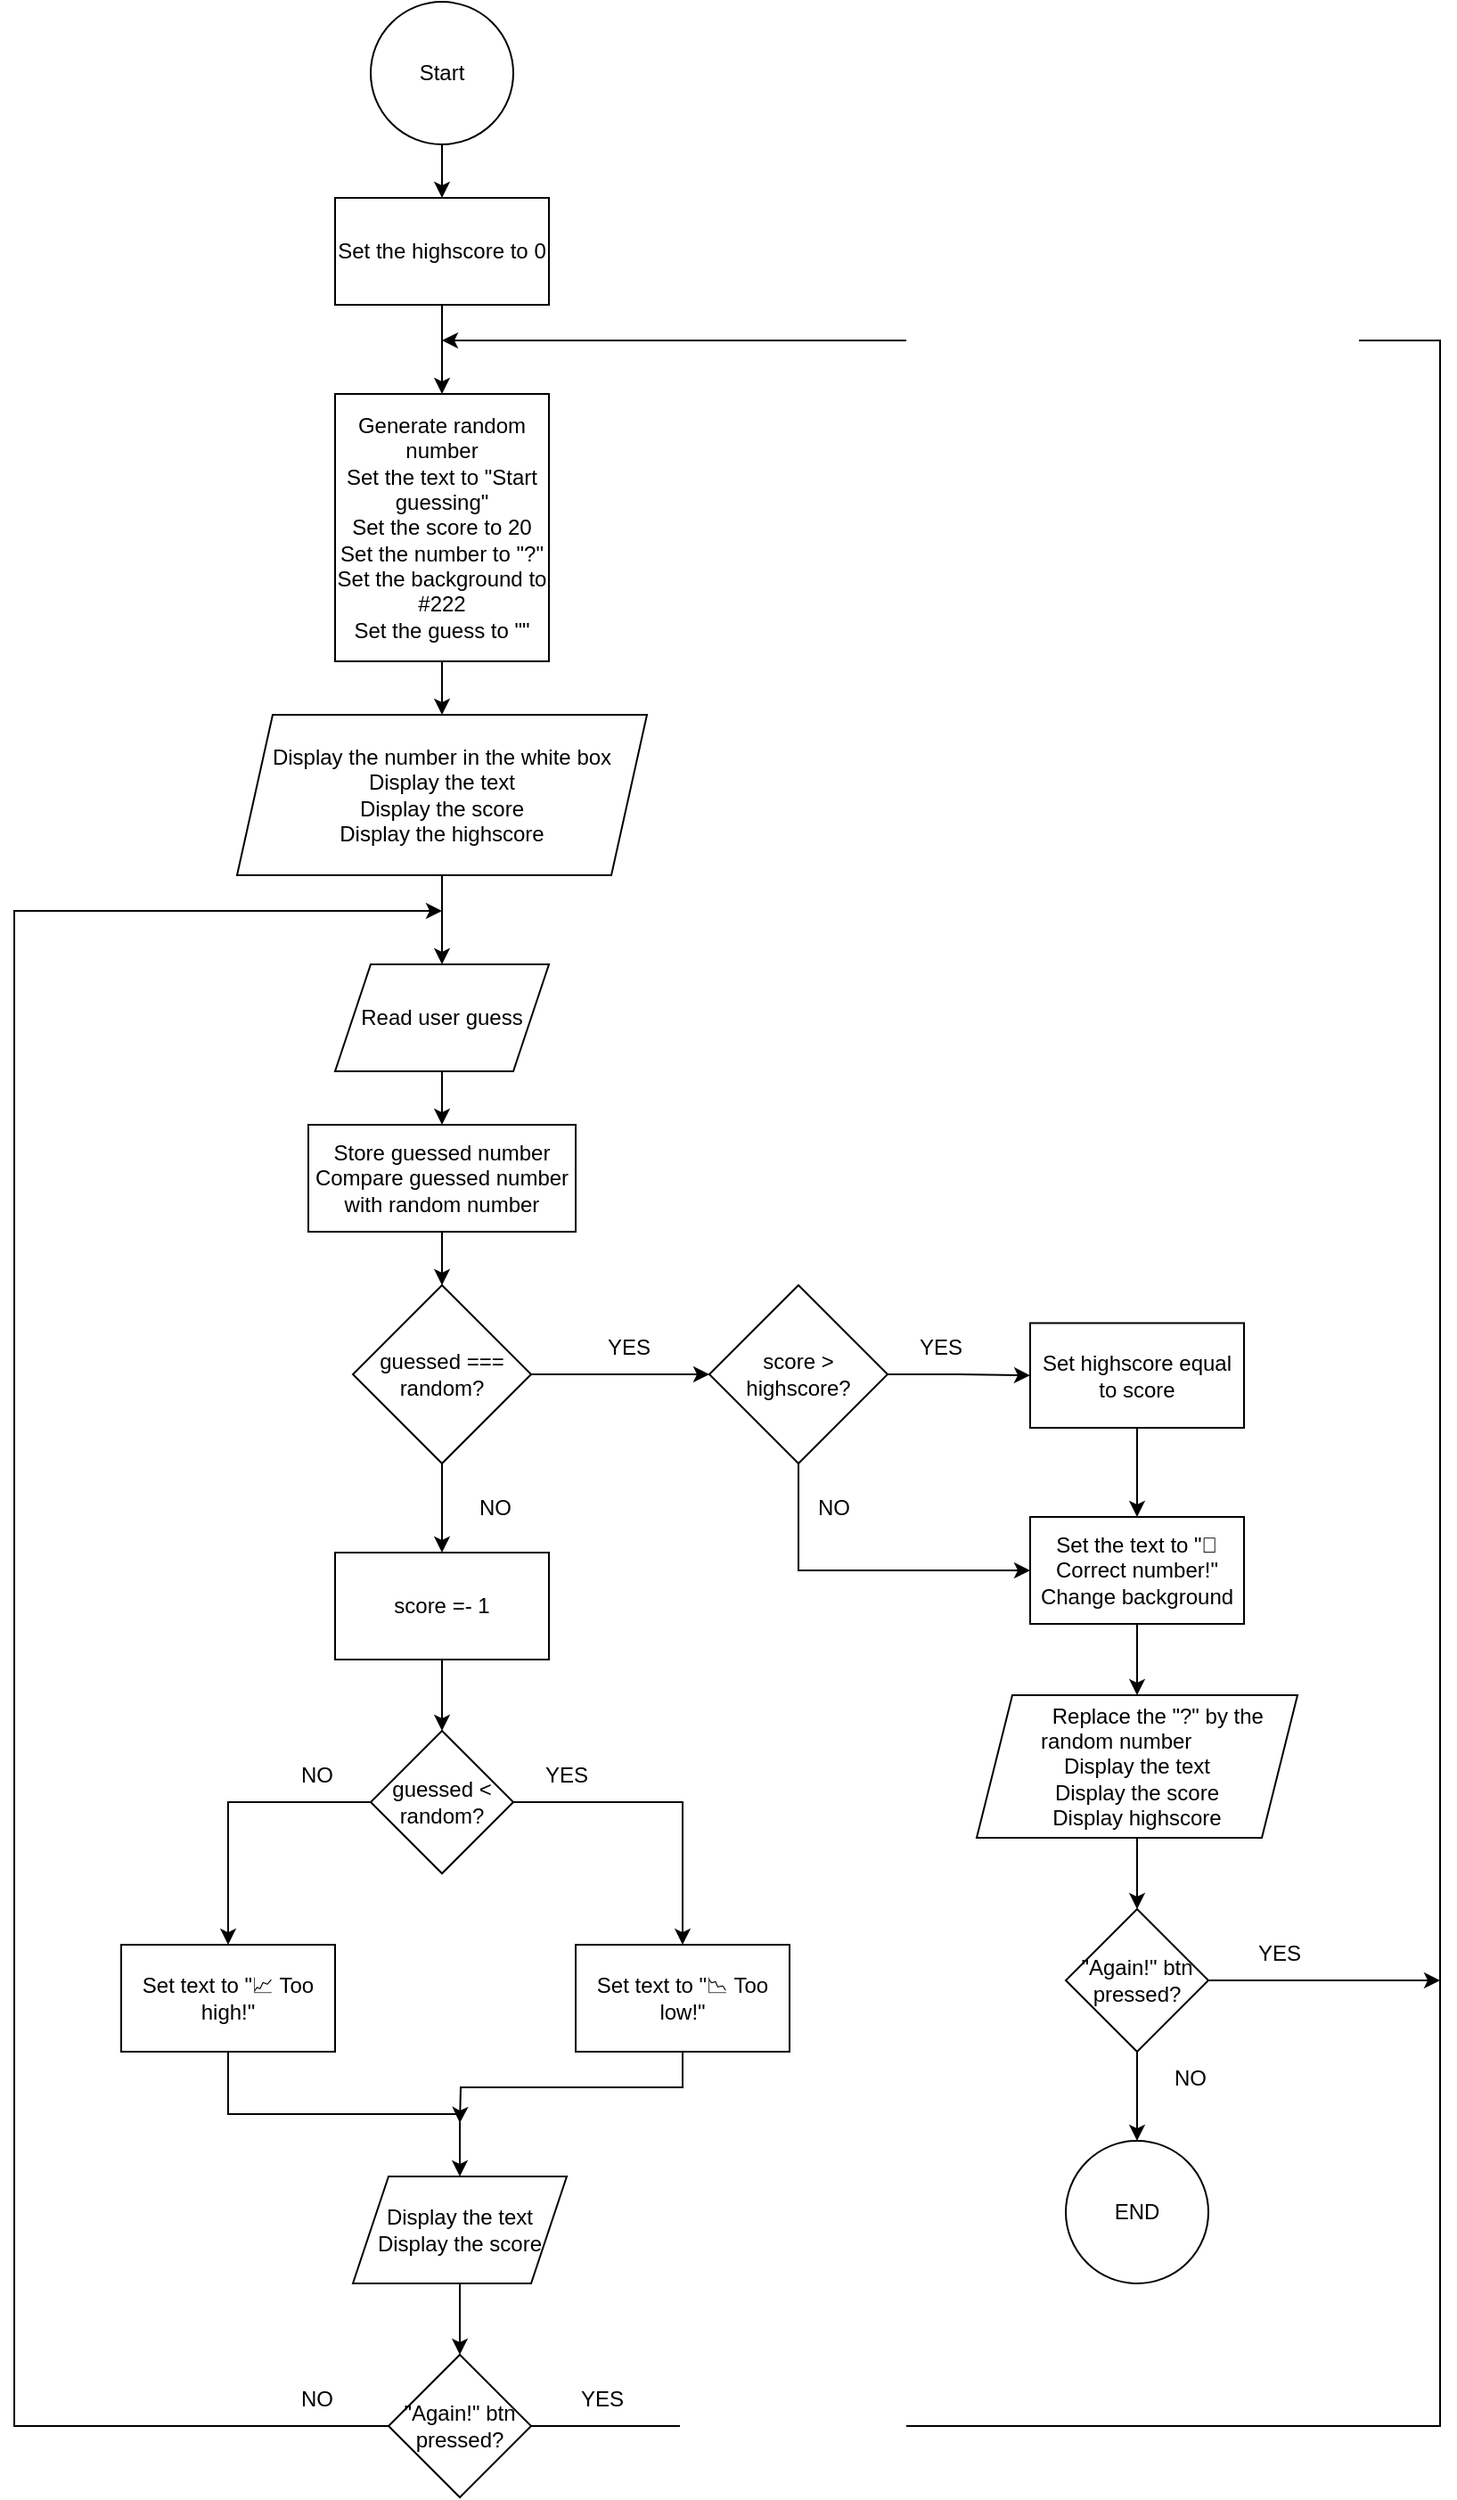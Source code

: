 <mxfile version="20.2.8" type="device"><diagram id="GjFC2Fyc5W8DQ9l_5cuz" name="Page-1"><mxGraphModel dx="620" dy="1504" grid="1" gridSize="10" guides="1" tooltips="1" connect="1" arrows="1" fold="1" page="1" pageScale="1" pageWidth="850" pageHeight="1100" background="none" math="0" shadow="0"><root><mxCell id="0"/><mxCell id="1" parent="0"/><mxCell id="WOG1eJSe5NhmqCcQnN0l-4" style="edgeStyle=orthogonalEdgeStyle;rounded=0;orthogonalLoop=1;jettySize=auto;html=1;exitX=0.5;exitY=1;exitDx=0;exitDy=0;startArrow=none;" parent="1" source="WOG1eJSe5NhmqCcQnN0l-42" target="WOG1eJSe5NhmqCcQnN0l-2" edge="1"><mxGeometry relative="1" as="geometry"/></mxCell><mxCell id="WOG1eJSe5NhmqCcQnN0l-61" style="edgeStyle=orthogonalEdgeStyle;rounded=0;orthogonalLoop=1;jettySize=auto;html=1;exitX=0.5;exitY=1;exitDx=0;exitDy=0;entryX=0.5;entryY=0;entryDx=0;entryDy=0;" parent="1" source="WOG1eJSe5NhmqCcQnN0l-1" target="WOG1eJSe5NhmqCcQnN0l-42" edge="1"><mxGeometry relative="1" as="geometry"/></mxCell><mxCell id="WOG1eJSe5NhmqCcQnN0l-1" value="Start" style="ellipse;whiteSpace=wrap;html=1;aspect=fixed;" parent="1" vertex="1"><mxGeometry x="320" y="-30" width="80" height="80" as="geometry"/></mxCell><mxCell id="WOG1eJSe5NhmqCcQnN0l-14" style="edgeStyle=orthogonalEdgeStyle;rounded=0;orthogonalLoop=1;jettySize=auto;html=1;exitX=0.5;exitY=1;exitDx=0;exitDy=0;entryX=0.5;entryY=0;entryDx=0;entryDy=0;" parent="1" source="WOG1eJSe5NhmqCcQnN0l-2" target="WOG1eJSe5NhmqCcQnN0l-13" edge="1"><mxGeometry relative="1" as="geometry"/></mxCell><mxCell id="WOG1eJSe5NhmqCcQnN0l-2" value="Generate random number&lt;br&gt;Set the text to &quot;Start guessing&quot;&lt;br&gt;Set the score to 20&lt;br&gt;Set the number to &quot;?&quot;&lt;br&gt;Set the background to #222&lt;br&gt;Set the guess to &quot;&quot;" style="rounded=0;whiteSpace=wrap;html=1;" parent="1" vertex="1"><mxGeometry x="300" y="190" width="120" height="150" as="geometry"/></mxCell><mxCell id="WOG1eJSe5NhmqCcQnN0l-12" style="edgeStyle=orthogonalEdgeStyle;rounded=0;orthogonalLoop=1;jettySize=auto;html=1;exitX=0.5;exitY=1;exitDx=0;exitDy=0;entryX=0.5;entryY=0;entryDx=0;entryDy=0;" parent="1" source="WOG1eJSe5NhmqCcQnN0l-6" target="WOG1eJSe5NhmqCcQnN0l-11" edge="1"><mxGeometry relative="1" as="geometry"/></mxCell><mxCell id="WOG1eJSe5NhmqCcQnN0l-6" value="Store guessed number&lt;br&gt;Compare guessed number with random number" style="rounded=0;whiteSpace=wrap;html=1;" parent="1" vertex="1"><mxGeometry x="285" y="600" width="150" height="60" as="geometry"/></mxCell><mxCell id="WOG1eJSe5NhmqCcQnN0l-9" style="edgeStyle=orthogonalEdgeStyle;rounded=0;orthogonalLoop=1;jettySize=auto;html=1;exitX=0.5;exitY=1;exitDx=0;exitDy=0;entryX=0.5;entryY=0;entryDx=0;entryDy=0;" parent="1" source="WOG1eJSe5NhmqCcQnN0l-10" target="WOG1eJSe5NhmqCcQnN0l-6" edge="1"><mxGeometry relative="1" as="geometry"><mxPoint x="360" y="600" as="sourcePoint"/></mxGeometry></mxCell><mxCell id="WOG1eJSe5NhmqCcQnN0l-10" value="Read user guess" style="shape=parallelogram;perimeter=parallelogramPerimeter;whiteSpace=wrap;html=1;fixedSize=1;" parent="1" vertex="1"><mxGeometry x="300" y="510" width="120" height="60" as="geometry"/></mxCell><mxCell id="WOG1eJSe5NhmqCcQnN0l-32" style="edgeStyle=orthogonalEdgeStyle;rounded=0;orthogonalLoop=1;jettySize=auto;html=1;exitX=0.5;exitY=1;exitDx=0;exitDy=0;entryX=0.5;entryY=0;entryDx=0;entryDy=0;" parent="1" source="WOG1eJSe5NhmqCcQnN0l-11" target="WOG1eJSe5NhmqCcQnN0l-31" edge="1"><mxGeometry relative="1" as="geometry"/></mxCell><mxCell id="WOG1eJSe5NhmqCcQnN0l-66" style="edgeStyle=orthogonalEdgeStyle;rounded=0;orthogonalLoop=1;jettySize=auto;html=1;entryX=0;entryY=0.5;entryDx=0;entryDy=0;" parent="1" source="WOG1eJSe5NhmqCcQnN0l-11" target="WOG1eJSe5NhmqCcQnN0l-65" edge="1"><mxGeometry relative="1" as="geometry"/></mxCell><mxCell id="WOG1eJSe5NhmqCcQnN0l-11" value="guessed === random?" style="rhombus;whiteSpace=wrap;html=1;" parent="1" vertex="1"><mxGeometry x="310" y="690" width="100" height="100" as="geometry"/></mxCell><mxCell id="WOG1eJSe5NhmqCcQnN0l-15" style="edgeStyle=orthogonalEdgeStyle;rounded=0;orthogonalLoop=1;jettySize=auto;html=1;entryX=0.5;entryY=0;entryDx=0;entryDy=0;" parent="1" source="WOG1eJSe5NhmqCcQnN0l-13" target="WOG1eJSe5NhmqCcQnN0l-10" edge="1"><mxGeometry relative="1" as="geometry"/></mxCell><mxCell id="WOG1eJSe5NhmqCcQnN0l-13" value="Display the number in the white box&lt;br&gt;Display the text&lt;br&gt;Display the score&lt;br&gt;Display the highscore" style="shape=parallelogram;perimeter=parallelogramPerimeter;whiteSpace=wrap;html=1;fixedSize=1;" parent="1" vertex="1"><mxGeometry x="245" y="370" width="230" height="90" as="geometry"/></mxCell><mxCell id="WOG1eJSe5NhmqCcQnN0l-71" style="edgeStyle=orthogonalEdgeStyle;rounded=0;orthogonalLoop=1;jettySize=auto;html=1;entryX=0.5;entryY=0;entryDx=0;entryDy=0;" parent="1" source="WOG1eJSe5NhmqCcQnN0l-16" target="WOG1eJSe5NhmqCcQnN0l-69" edge="1"><mxGeometry relative="1" as="geometry"/></mxCell><mxCell id="WOG1eJSe5NhmqCcQnN0l-16" value="Set highscore equal to score" style="rounded=0;whiteSpace=wrap;html=1;" parent="1" vertex="1"><mxGeometry x="690" y="711.25" width="120" height="58.75" as="geometry"/></mxCell><mxCell id="WOG1eJSe5NhmqCcQnN0l-18" value="YES" style="text;html=1;strokeColor=none;fillColor=none;align=center;verticalAlign=middle;whiteSpace=wrap;rounded=0;" parent="1" vertex="1"><mxGeometry x="435" y="710" width="60" height="30" as="geometry"/></mxCell><mxCell id="WOG1eJSe5NhmqCcQnN0l-24" style="edgeStyle=orthogonalEdgeStyle;rounded=0;orthogonalLoop=1;jettySize=auto;html=1;entryX=0.5;entryY=0;entryDx=0;entryDy=0;" parent="1" source="WOG1eJSe5NhmqCcQnN0l-19" target="WOG1eJSe5NhmqCcQnN0l-23" edge="1"><mxGeometry relative="1" as="geometry"/></mxCell><mxCell id="WOG1eJSe5NhmqCcQnN0l-19" value="&amp;nbsp; &amp;nbsp; &amp;nbsp; &amp;nbsp;Replace the &quot;?&quot; by the random number&amp;nbsp; &amp;nbsp; &amp;nbsp; &amp;nbsp;&lt;br&gt;Display the text&lt;br&gt;Display the score&lt;br&gt;Display highscore" style="shape=parallelogram;perimeter=parallelogramPerimeter;whiteSpace=wrap;html=1;fixedSize=1;" parent="1" vertex="1"><mxGeometry x="660" y="920" width="180" height="80" as="geometry"/></mxCell><mxCell id="WOG1eJSe5NhmqCcQnN0l-28" style="edgeStyle=orthogonalEdgeStyle;rounded=0;orthogonalLoop=1;jettySize=auto;html=1;exitX=0.5;exitY=1;exitDx=0;exitDy=0;entryX=0.5;entryY=0;entryDx=0;entryDy=0;" parent="1" source="WOG1eJSe5NhmqCcQnN0l-23" target="WOG1eJSe5NhmqCcQnN0l-27" edge="1"><mxGeometry relative="1" as="geometry"/></mxCell><mxCell id="WOG1eJSe5NhmqCcQnN0l-63" style="edgeStyle=orthogonalEdgeStyle;rounded=0;orthogonalLoop=1;jettySize=auto;html=1;exitX=1;exitY=0.5;exitDx=0;exitDy=0;" parent="1" source="WOG1eJSe5NhmqCcQnN0l-23" edge="1"><mxGeometry relative="1" as="geometry"><mxPoint x="920" y="1080" as="targetPoint"/></mxGeometry></mxCell><mxCell id="WOG1eJSe5NhmqCcQnN0l-23" value="&quot;Again!&quot; btn&lt;br&gt;pressed?" style="rhombus;whiteSpace=wrap;html=1;" parent="1" vertex="1"><mxGeometry x="710" y="1040" width="80" height="80" as="geometry"/></mxCell><mxCell id="WOG1eJSe5NhmqCcQnN0l-26" value="YES" style="text;html=1;strokeColor=none;fillColor=none;align=center;verticalAlign=middle;whiteSpace=wrap;rounded=0;" parent="1" vertex="1"><mxGeometry x="800" y="1050" width="60" height="30" as="geometry"/></mxCell><mxCell id="WOG1eJSe5NhmqCcQnN0l-27" value="END" style="ellipse;whiteSpace=wrap;html=1;aspect=fixed;" parent="1" vertex="1"><mxGeometry x="710" y="1170" width="80" height="80" as="geometry"/></mxCell><mxCell id="WOG1eJSe5NhmqCcQnN0l-29" value="NO" style="text;html=1;strokeColor=none;fillColor=none;align=center;verticalAlign=middle;whiteSpace=wrap;rounded=0;" parent="1" vertex="1"><mxGeometry x="750" y="1120" width="60" height="30" as="geometry"/></mxCell><mxCell id="WOG1eJSe5NhmqCcQnN0l-35" style="edgeStyle=orthogonalEdgeStyle;rounded=0;orthogonalLoop=1;jettySize=auto;html=1;exitX=0.5;exitY=1;exitDx=0;exitDy=0;entryX=0.5;entryY=0;entryDx=0;entryDy=0;" parent="1" source="WOG1eJSe5NhmqCcQnN0l-31" target="WOG1eJSe5NhmqCcQnN0l-34" edge="1"><mxGeometry relative="1" as="geometry"/></mxCell><mxCell id="WOG1eJSe5NhmqCcQnN0l-31" value="score =- 1" style="rounded=0;whiteSpace=wrap;html=1;" parent="1" vertex="1"><mxGeometry x="300" y="840" width="120" height="60" as="geometry"/></mxCell><mxCell id="WOG1eJSe5NhmqCcQnN0l-33" value="NO" style="text;html=1;strokeColor=none;fillColor=none;align=center;verticalAlign=middle;whiteSpace=wrap;rounded=0;" parent="1" vertex="1"><mxGeometry x="360" y="800" width="60" height="30" as="geometry"/></mxCell><mxCell id="WOG1eJSe5NhmqCcQnN0l-47" style="edgeStyle=orthogonalEdgeStyle;rounded=0;orthogonalLoop=1;jettySize=auto;html=1;entryX=0.5;entryY=0;entryDx=0;entryDy=0;" parent="1" source="WOG1eJSe5NhmqCcQnN0l-34" target="WOG1eJSe5NhmqCcQnN0l-36" edge="1"><mxGeometry relative="1" as="geometry"><Array as="points"><mxPoint x="495" y="980"/></Array></mxGeometry></mxCell><mxCell id="WOG1eJSe5NhmqCcQnN0l-49" style="edgeStyle=orthogonalEdgeStyle;rounded=0;orthogonalLoop=1;jettySize=auto;html=1;exitX=0;exitY=0.5;exitDx=0;exitDy=0;" parent="1" source="WOG1eJSe5NhmqCcQnN0l-34" target="WOG1eJSe5NhmqCcQnN0l-48" edge="1"><mxGeometry relative="1" as="geometry"/></mxCell><mxCell id="WOG1eJSe5NhmqCcQnN0l-34" value="guessed &amp;lt; random?" style="rhombus;whiteSpace=wrap;html=1;" parent="1" vertex="1"><mxGeometry x="320" y="940" width="80" height="80" as="geometry"/></mxCell><mxCell id="WOG1eJSe5NhmqCcQnN0l-54" style="edgeStyle=orthogonalEdgeStyle;rounded=0;orthogonalLoop=1;jettySize=auto;html=1;exitX=0.5;exitY=1;exitDx=0;exitDy=0;" parent="1" source="WOG1eJSe5NhmqCcQnN0l-36" edge="1"><mxGeometry relative="1" as="geometry"><mxPoint x="370" y="1160" as="targetPoint"/></mxGeometry></mxCell><mxCell id="WOG1eJSe5NhmqCcQnN0l-36" value="Set text to &quot;📉 Too low!&quot;" style="rounded=0;whiteSpace=wrap;html=1;" parent="1" vertex="1"><mxGeometry x="435" y="1060" width="120" height="60" as="geometry"/></mxCell><mxCell id="WOG1eJSe5NhmqCcQnN0l-38" value="YES" style="text;html=1;strokeColor=none;fillColor=none;align=center;verticalAlign=middle;whiteSpace=wrap;rounded=0;" parent="1" vertex="1"><mxGeometry x="400" y="950" width="60" height="30" as="geometry"/></mxCell><mxCell id="WOG1eJSe5NhmqCcQnN0l-55" style="edgeStyle=orthogonalEdgeStyle;rounded=0;orthogonalLoop=1;jettySize=auto;html=1;" parent="1" source="WOG1eJSe5NhmqCcQnN0l-39" target="WOG1eJSe5NhmqCcQnN0l-44" edge="1"><mxGeometry relative="1" as="geometry"/></mxCell><mxCell id="WOG1eJSe5NhmqCcQnN0l-39" value="Display the text&lt;br&gt;Display the score" style="shape=parallelogram;perimeter=parallelogramPerimeter;whiteSpace=wrap;html=1;fixedSize=1;" parent="1" vertex="1"><mxGeometry x="310" y="1190" width="120" height="60" as="geometry"/></mxCell><mxCell id="WOG1eJSe5NhmqCcQnN0l-42" value="Set the highscore to 0" style="rounded=0;whiteSpace=wrap;html=1;" parent="1" vertex="1"><mxGeometry x="300" y="80" width="120" height="60" as="geometry"/></mxCell><mxCell id="WOG1eJSe5NhmqCcQnN0l-56" style="edgeStyle=orthogonalEdgeStyle;rounded=0;orthogonalLoop=1;jettySize=auto;html=1;" parent="1" source="WOG1eJSe5NhmqCcQnN0l-44" edge="1"><mxGeometry relative="1" as="geometry"><mxPoint x="360" y="160" as="targetPoint"/><Array as="points"><mxPoint x="920" y="1330"/><mxPoint x="920" y="160"/></Array></mxGeometry></mxCell><mxCell id="WOG1eJSe5NhmqCcQnN0l-59" style="edgeStyle=orthogonalEdgeStyle;rounded=0;orthogonalLoop=1;jettySize=auto;html=1;" parent="1" source="WOG1eJSe5NhmqCcQnN0l-44" edge="1"><mxGeometry relative="1" as="geometry"><mxPoint x="360" y="480" as="targetPoint"/><Array as="points"><mxPoint x="120" y="1330"/><mxPoint x="120" y="480"/></Array></mxGeometry></mxCell><mxCell id="WOG1eJSe5NhmqCcQnN0l-44" value="&quot;Again!&quot; btn&lt;br&gt;pressed?" style="rhombus;whiteSpace=wrap;html=1;" parent="1" vertex="1"><mxGeometry x="330" y="1290" width="80" height="80" as="geometry"/></mxCell><mxCell id="WOG1eJSe5NhmqCcQnN0l-53" style="edgeStyle=orthogonalEdgeStyle;rounded=0;orthogonalLoop=1;jettySize=auto;html=1;entryX=0.5;entryY=0;entryDx=0;entryDy=0;exitX=0.5;exitY=1;exitDx=0;exitDy=0;" parent="1" source="WOG1eJSe5NhmqCcQnN0l-48" target="WOG1eJSe5NhmqCcQnN0l-39" edge="1"><mxGeometry relative="1" as="geometry"/></mxCell><mxCell id="WOG1eJSe5NhmqCcQnN0l-48" value="Set text to &quot;📈 Too high!&quot;" style="rounded=0;whiteSpace=wrap;html=1;" parent="1" vertex="1"><mxGeometry x="180" y="1060" width="120" height="60" as="geometry"/></mxCell><mxCell id="WOG1eJSe5NhmqCcQnN0l-50" value="NO" style="text;html=1;strokeColor=none;fillColor=none;align=center;verticalAlign=middle;whiteSpace=wrap;rounded=0;" parent="1" vertex="1"><mxGeometry x="260" y="950" width="60" height="30" as="geometry"/></mxCell><mxCell id="WOG1eJSe5NhmqCcQnN0l-57" value="YES" style="text;html=1;strokeColor=none;fillColor=none;align=center;verticalAlign=middle;whiteSpace=wrap;rounded=0;" parent="1" vertex="1"><mxGeometry x="420" y="1300" width="60" height="30" as="geometry"/></mxCell><mxCell id="WOG1eJSe5NhmqCcQnN0l-60" value="NO" style="text;html=1;strokeColor=none;fillColor=none;align=center;verticalAlign=middle;whiteSpace=wrap;rounded=0;" parent="1" vertex="1"><mxGeometry x="260" y="1300" width="60" height="30" as="geometry"/></mxCell><mxCell id="WOG1eJSe5NhmqCcQnN0l-67" style="edgeStyle=orthogonalEdgeStyle;rounded=0;orthogonalLoop=1;jettySize=auto;html=1;entryX=0;entryY=0.5;entryDx=0;entryDy=0;" parent="1" source="WOG1eJSe5NhmqCcQnN0l-65" target="WOG1eJSe5NhmqCcQnN0l-16" edge="1"><mxGeometry relative="1" as="geometry"/></mxCell><mxCell id="WOG1eJSe5NhmqCcQnN0l-72" style="edgeStyle=orthogonalEdgeStyle;rounded=0;orthogonalLoop=1;jettySize=auto;html=1;entryX=0;entryY=0.5;entryDx=0;entryDy=0;exitX=0.5;exitY=1;exitDx=0;exitDy=0;" parent="1" source="WOG1eJSe5NhmqCcQnN0l-65" target="WOG1eJSe5NhmqCcQnN0l-69" edge="1"><mxGeometry relative="1" as="geometry"/></mxCell><mxCell id="WOG1eJSe5NhmqCcQnN0l-65" value="score &amp;gt; highscore?" style="rhombus;whiteSpace=wrap;html=1;" parent="1" vertex="1"><mxGeometry x="510" y="690" width="100" height="100" as="geometry"/></mxCell><mxCell id="WOG1eJSe5NhmqCcQnN0l-68" value="YES" style="text;html=1;strokeColor=none;fillColor=none;align=center;verticalAlign=middle;whiteSpace=wrap;rounded=0;" parent="1" vertex="1"><mxGeometry x="610" y="710" width="60" height="30" as="geometry"/></mxCell><mxCell id="WOG1eJSe5NhmqCcQnN0l-74" style="edgeStyle=orthogonalEdgeStyle;rounded=0;orthogonalLoop=1;jettySize=auto;html=1;entryX=0.5;entryY=0;entryDx=0;entryDy=0;" parent="1" source="WOG1eJSe5NhmqCcQnN0l-69" target="WOG1eJSe5NhmqCcQnN0l-19" edge="1"><mxGeometry relative="1" as="geometry"/></mxCell><mxCell id="WOG1eJSe5NhmqCcQnN0l-69" value="Set the text to &quot;🎉 Correct number!&quot;&lt;br&gt;Change background" style="rounded=0;whiteSpace=wrap;html=1;" parent="1" vertex="1"><mxGeometry x="690" y="820" width="120" height="60" as="geometry"/></mxCell><mxCell id="WOG1eJSe5NhmqCcQnN0l-73" value="NO" style="text;html=1;strokeColor=none;fillColor=none;align=center;verticalAlign=middle;whiteSpace=wrap;rounded=0;" parent="1" vertex="1"><mxGeometry x="550" y="800" width="60" height="30" as="geometry"/></mxCell></root></mxGraphModel></diagram></mxfile>